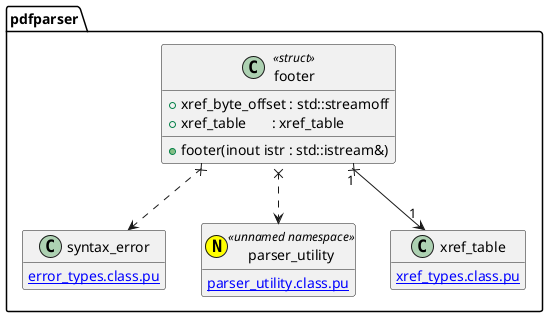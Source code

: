 @startuml parser
hide empty members
namespace pdfparser {
class footer <<struct>> {
	+xref_byte_offset : std::streamoff
	+xref_table       : xref_table

	+footer(inout istr : std::istream&)
}
footer x..> syntax_error
footer x..> parser_utility
footer "1" x--> "1" xref_table

class syntax_error {
	[[error_types.class.pu]]
}
annotation parser_utility <<(N, yellow) unnamed namespace>> {
	[[parser_utility.class.pu]]
}
class xref_table {
	[[xref_types.class.pu]]
}
}
@enduml
